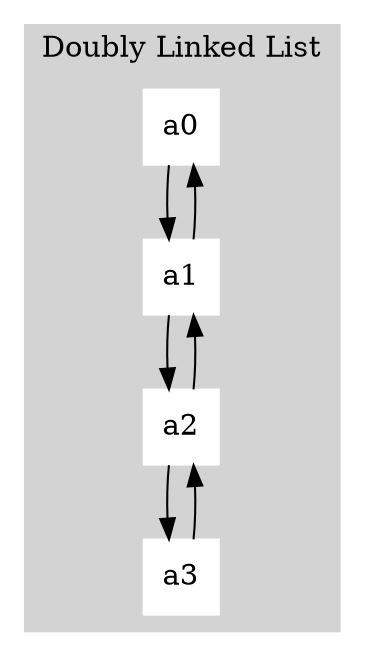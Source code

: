 digraph G {

	subgraph cluster_0 {
		style=filled;
		color=lightgrey;
		node [style=filled,color=white, shape="Msquare"];
		a0 -> a1 -> a2 -> a3;
	  a3 -> a2 -> a1 -> a0;
		label = "Doubly Linked List";
	}
}
